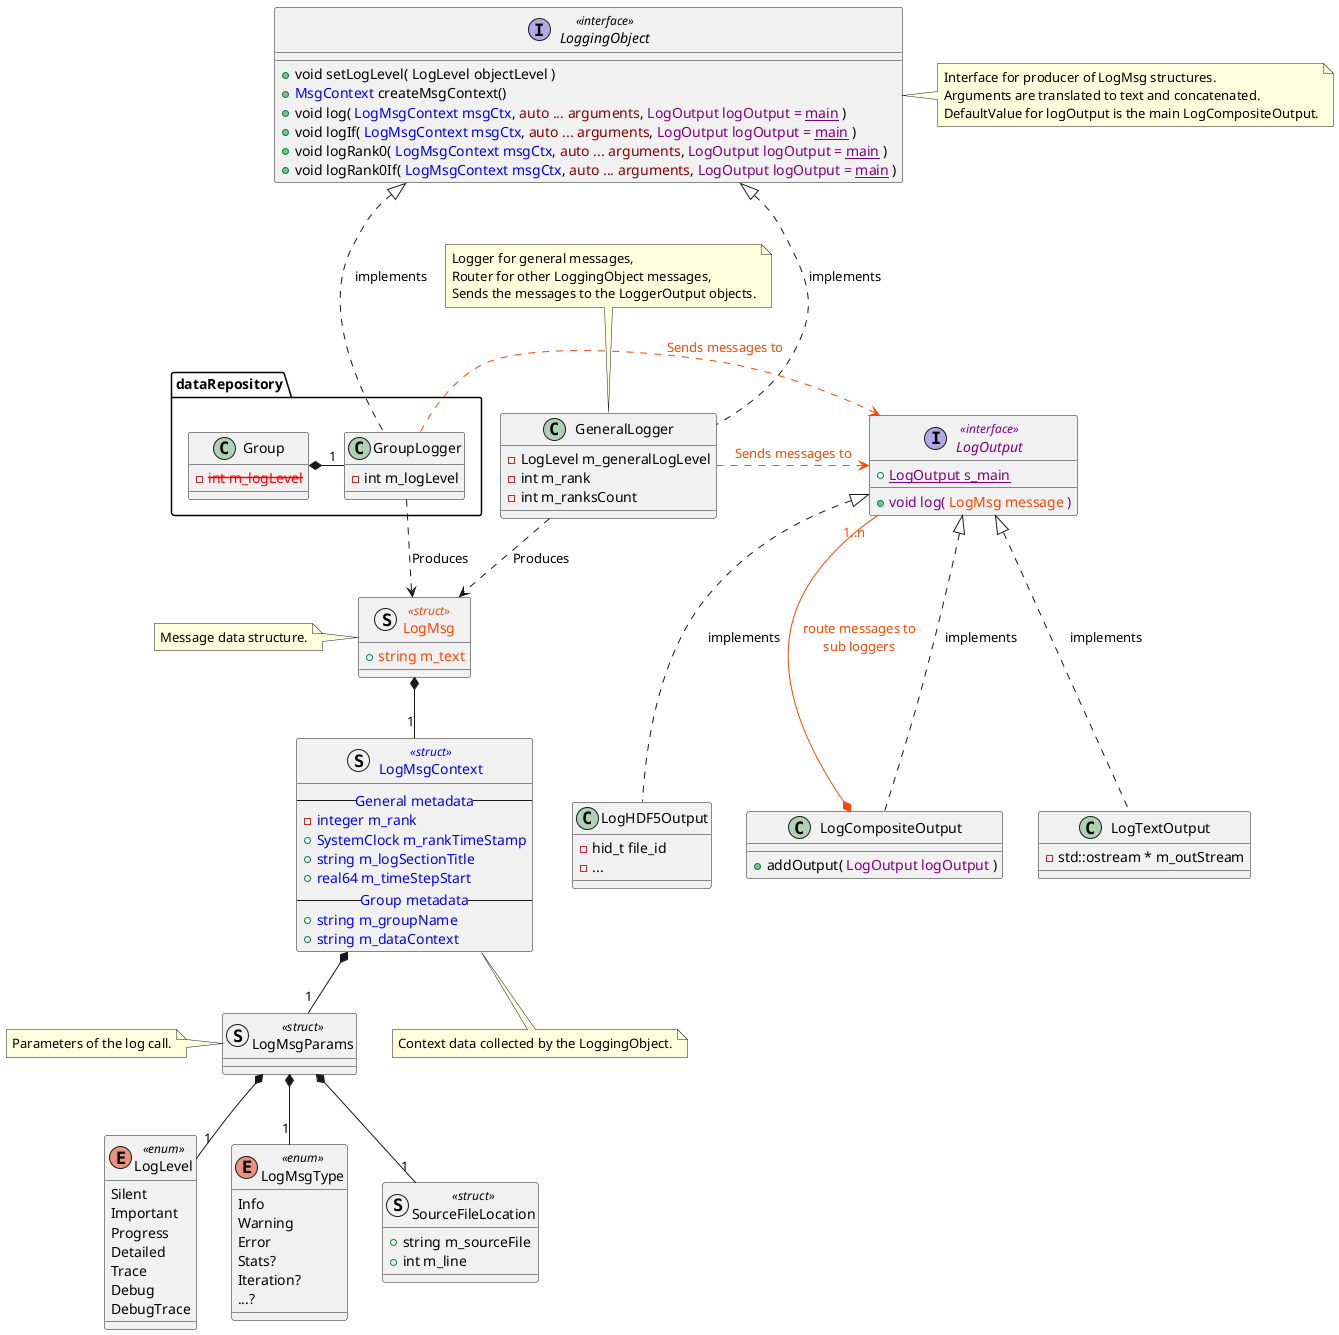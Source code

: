 @startuml Logger Class

set namespaceSeparator ::


' Message Data Structure


enum LogLevel <<enum>> {
  Silent
  Important
  Progress
  Detailed
  Trace
  Debug
  DebugTrace
}

enum LogMsgType <<enum>> {
  Info
  Warning
  Error
  Stats?
  Iteration?
  ...?
}

struct SourceFileLocation <<struct>> {
  + string m_sourceFile
  + int m_line
}

struct LogMsgParams <<struct>> {
}
note left: Parameters of the log call.

struct LogMsgContext <<struct>> #text:Blue {
  -- General metadata --
  - integer m_rank
  + SystemClock m_rankTimeStamp
  + string m_logSectionTitle
  + real64 m_timeStepStart
  -- Group metadata --
  + string m_groupName
  + string m_dataContext
}
note bottom: Context data collected by the LoggingObject.

struct LogMsg <<struct>> #text:OrangeRed {
  + string m_text
}
note left: Message data structure.

LogMsgParams *-- "1" SourceFileLocation
LogMsgParams *-- "1" LogMsgType
LogMsgParams *-- "1" LogLevel
LogMsg *-- "1" LogMsgContext
LogMsgContext *-- "1" LogMsgParams


' Log outputs


interface LogOutput <<interface>> #text:Purple {
  + {static} LogOutput s_main
  + void log( <color:OrangeRed>LogMsg message</color> )
}

class LogCompositeOutput {
  + addOutput( <color:Purple>LogOutput logOutput</color> )
}
LogOutput <|... LogCompositeOutput : implements
LogCompositeOutput *--- "1..n" LogOutput #OrangeRed;text:OrangeRed : route messages to\nsub loggers

class LogHDF5Output {
  - hid_t file_id
  - ...
}
LogOutput <|... LogHDF5Output : implements

class LogTextOutput {
  - std::ostream * m_outStream
}
LogOutput <|... LogTextOutput : implements


' Message Producers

interface LoggingObject <<interface>> {
  + void setLogLevel( LogLevel objectLevel )
  + <color:Blue>MsgContext</color> createMsgContext()
  + void log( <color:Blue>LogMsgContext msgCtx</color>, <color:DarkRed>auto ... arguments</color>, <color:Purple>LogOutput logOutput = <u>main</u></color> )
  + void logIf( <color:Blue>LogMsgContext msgCtx</color>, <color:DarkRed>auto ... arguments</color>, <color:Purple>LogOutput logOutput = <u>main</u></color> )
  + void logRank0( <color:Blue>LogMsgContext msgCtx</color>, <color:DarkRed>auto ... arguments</color>, <color:Purple>LogOutput logOutput = <u>main</u></color> )
  + void logRank0If( <color:Blue>LogMsgContext msgCtx</color>, <color:DarkRed>auto ... arguments</color>, <color:Purple>LogOutput logOutput = <u>main</u></color> )
  }
note right: Interface for producer of LogMsg structures.\nArguments are translated to text and concatenated.\nDefaultValue for logOutput is the main LogCompositeOutput.



class GeneralLogger {
  - LogLevel m_generalLogLevel
  - int m_rank
  - int m_ranksCount
}
note top: Logger for general messages,\nRouter for other LoggingObject messages,\nSends the messages to the LoggerOutput objects.
GeneralLogger ..u.|> LoggingObject : implements
GeneralLogger .d.> LogMsg : Produces
GeneralLogger ..r.> LogOutput #OrangeRed;text:OrangeRed : "Sends messages to"


package dataRepository {
  class GroupLogger {
    - int m_logLevel
  }
  class Group {
    - <color:Red><s>int m_logLevel</s></color>
  }
  GroupLogger ..u.|> LoggingObject : implements
  Group *-r-- "1" GroupLogger
}
dataRepository::GroupLogger ..r.> LogOutput #OrangeRed;text:OrangeRed : "Sends messages to"
dataRepository::GroupLogger .d.> LogMsg : Produces





@enduml